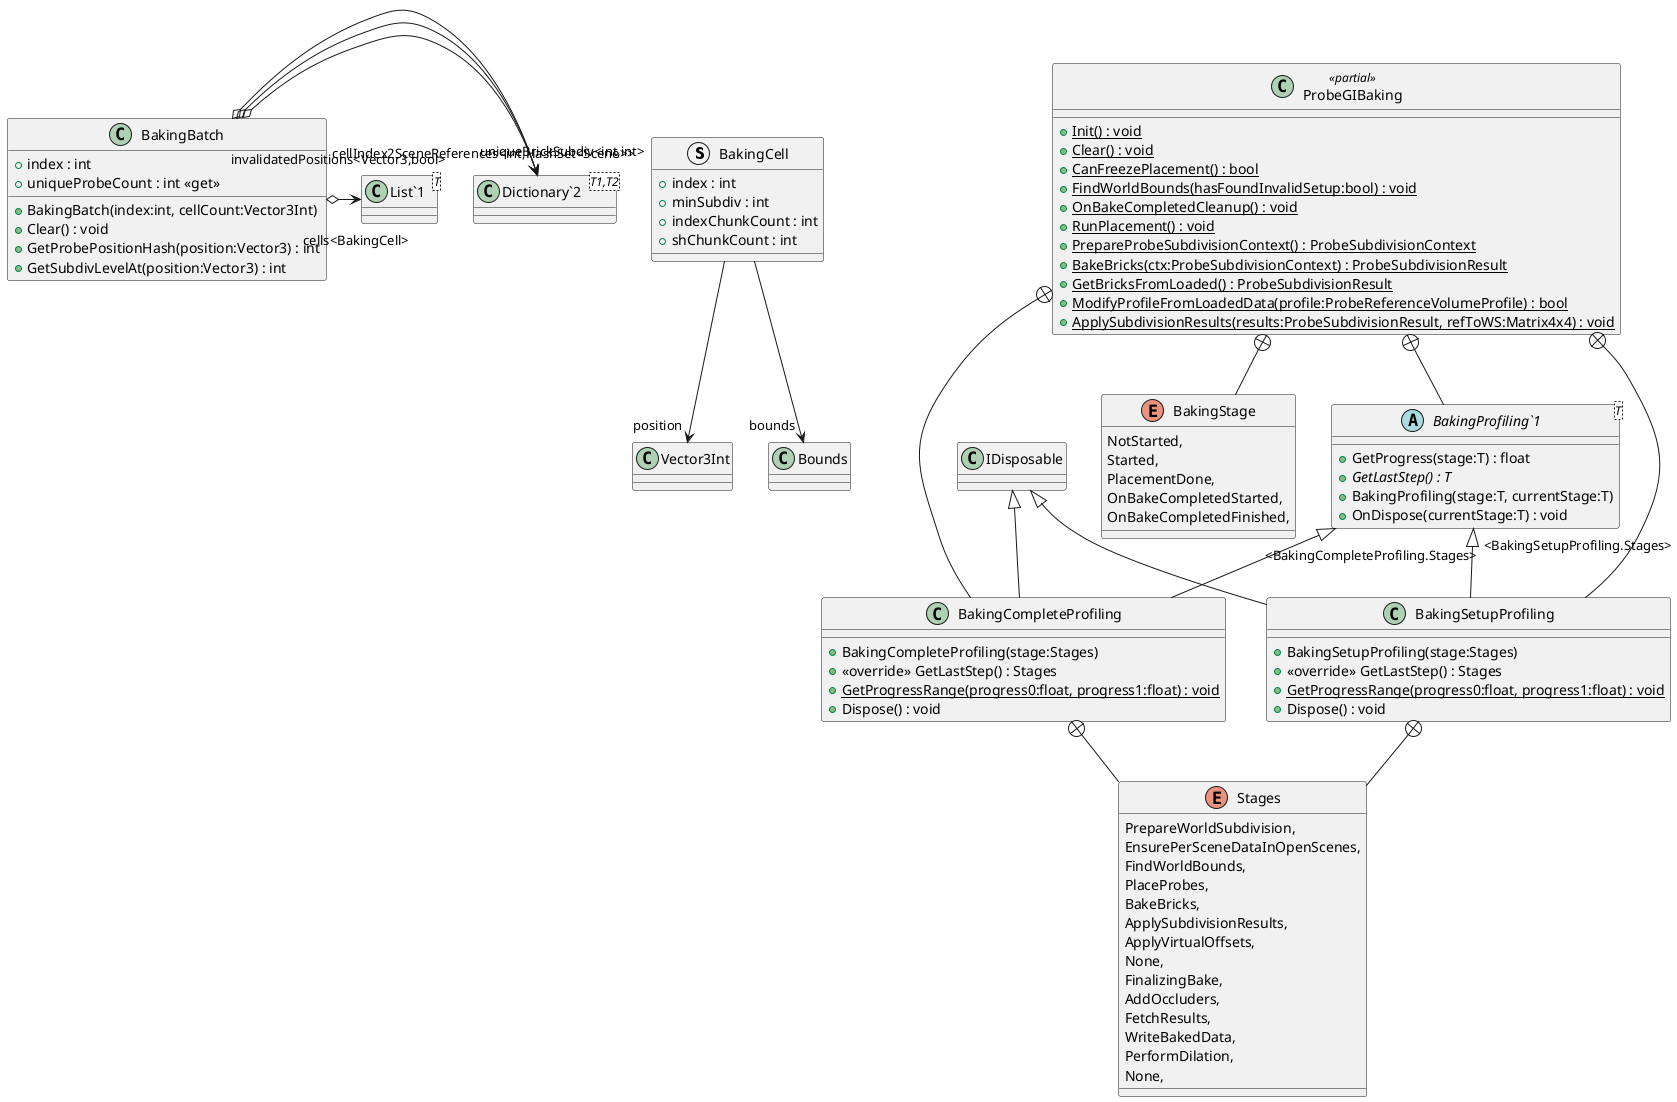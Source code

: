 @startuml
struct BakingCell {
    + index : int
    + minSubdiv : int
    + indexChunkCount : int
    + shChunkCount : int
}
class BakingBatch {
    + index : int
    + BakingBatch(index:int, cellCount:Vector3Int)
    + Clear() : void
    + GetProbePositionHash(position:Vector3) : int
    + GetSubdivLevelAt(position:Vector3) : int
    + uniqueProbeCount : int <<get>>
}
class ProbeGIBaking <<partial>> {
    + {static} Init() : void
    {static} + Clear() : void
    + {static} CanFreezePlacement() : bool
    + {static} FindWorldBounds(hasFoundInvalidSetup:bool) : void
    + {static} OnBakeCompletedCleanup() : void
    + {static} RunPlacement() : void
    + {static} PrepareProbeSubdivisionContext() : ProbeSubdivisionContext
    + {static} BakeBricks(ctx:ProbeSubdivisionContext) : ProbeSubdivisionResult
    + {static} GetBricksFromLoaded() : ProbeSubdivisionResult
    + {static} ModifyProfileFromLoadedData(profile:ProbeReferenceVolumeProfile) : bool
    + {static} ApplySubdivisionResults(results:ProbeSubdivisionResult, refToWS:Matrix4x4) : void
}
class "Dictionary`2"<T1,T2> {
}
class "List`1"<T> {
}
enum BakingStage {
    NotStarted,
    Started,
    PlacementDone,
    OnBakeCompletedStarted,
    OnBakeCompletedFinished,
}
abstract class "BakingProfiling`1"<T> {
    + GetProgress(stage:T) : float
    + {abstract} GetLastStep() : T
    + BakingProfiling(stage:T, currentStage:T)
    + OnDispose(currentStage:T) : void
}
class BakingSetupProfiling {
    + BakingSetupProfiling(stage:Stages)
    + <<override>> GetLastStep() : Stages
    + {static} GetProgressRange(progress0:float, progress1:float) : void
    + Dispose() : void
}
class BakingCompleteProfiling {
    + BakingCompleteProfiling(stage:Stages)
    + <<override>> GetLastStep() : Stages
    + {static} GetProgressRange(progress0:float, progress1:float) : void
    + Dispose() : void
}
enum Stages {
    PrepareWorldSubdivision,
    EnsurePerSceneDataInOpenScenes,
    FindWorldBounds,
    PlaceProbes,
    BakeBricks,
    ApplySubdivisionResults,
    ApplyVirtualOffsets,
    None,
}
enum Stages {
    FinalizingBake,
    AddOccluders,
    FetchResults,
    WriteBakedData,
    PerformDilation,
    None,
}
BakingCell --> "position" Vector3Int
BakingCell --> "bounds" Bounds
BakingBatch o-> "cellIndex2SceneReferences<int,HashSet<Scene>>" "Dictionary`2"
BakingBatch o-> "cells<BakingCell>" "List`1"
BakingBatch o-> "uniqueBrickSubdiv<int,int>" "Dictionary`2"
BakingBatch o-> "invalidatedPositions<Vector3,bool>" "Dictionary`2"
ProbeGIBaking +-- BakingStage
ProbeGIBaking +-- "BakingProfiling`1"
ProbeGIBaking +-- BakingSetupProfiling
"BakingProfiling`1" "<BakingSetupProfiling.Stages>" <|-- BakingSetupProfiling
IDisposable <|-- BakingSetupProfiling
ProbeGIBaking +-- BakingCompleteProfiling
"BakingProfiling`1" "<BakingCompleteProfiling.Stages>" <|-- BakingCompleteProfiling
IDisposable <|-- BakingCompleteProfiling
BakingSetupProfiling +-- Stages
BakingCompleteProfiling +-- Stages
@enduml
